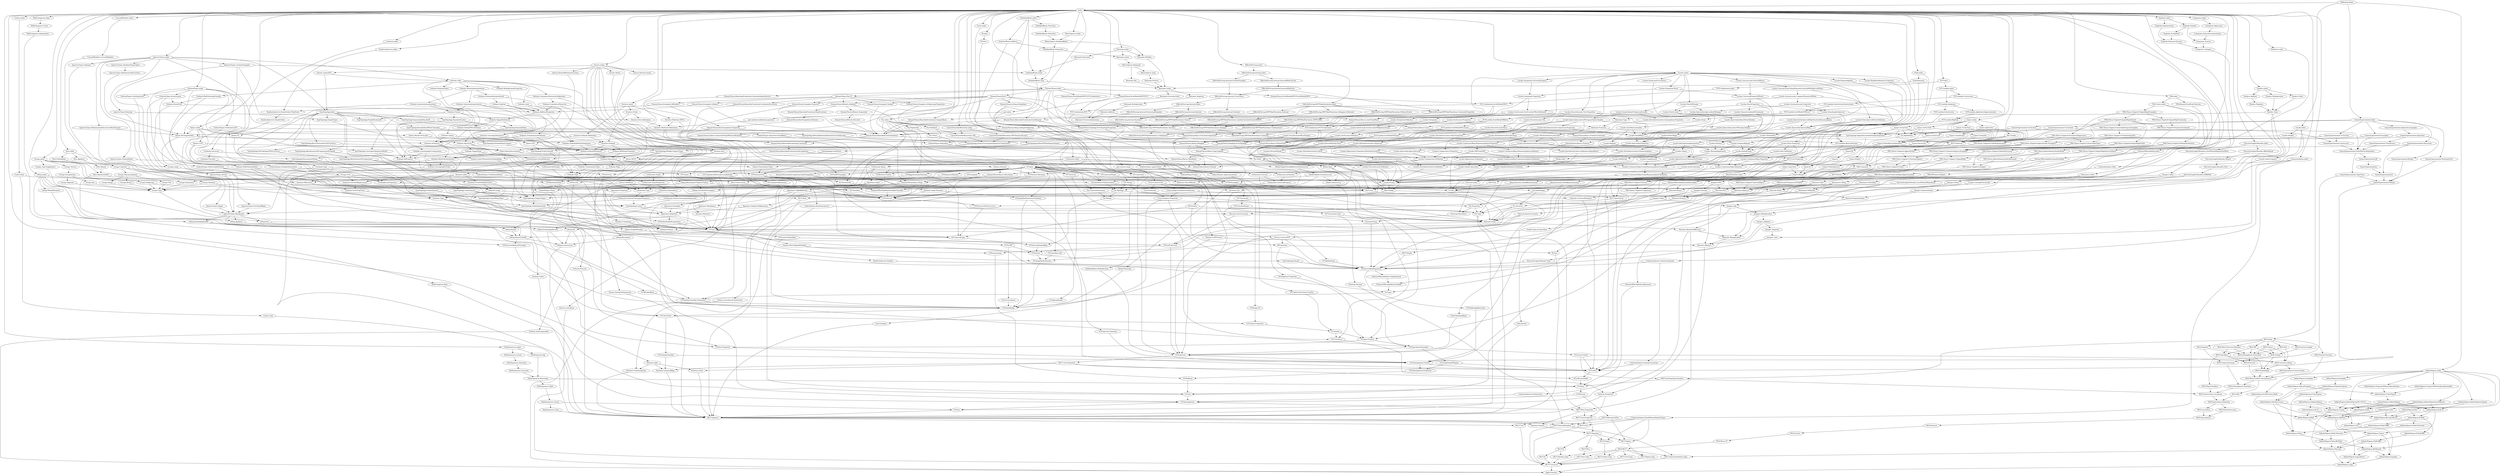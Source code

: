 digraph dependencies {
   m0[label="NotionsOfDecidability.Digression"];
   m1[label="W.Type"];
   m2[label="UF.ClassicalLogic"];
   m3[label="Ordinals.Type"];
   m4[label="Rationals.Fractions"];
   m5[label="GamesExperimental.NonEmptyList"];
   m6[label="DomainTheory.ScottModelOfPCF.ScottModelOfPCF"];
   m7[label="Iterative.Sets"];
   m8[label="Slice.Family"];
   m9[label="Locales.ContinuousMap.Homeomorphism-Properties"];
   m10[label="Locales.Adjunctions.Properties-DistributiveLattice"];
   m11[label="Categories.index"];
   m12[label="Rationals.Limits"];
   m13[label="Fin.Bishop"];
   m14[label="Taboos.index"];
   m15[label="Slice.Construction"];
   m16[label="MGS.Univalence"];
   m17[label="AllModulesIndex"];
   m18[label="Locales.Point.Properties"];
   m19[label="Duploids.Depolarization"];
   m20[label="DomainTheory.Part-I"];
   m21[label="DiscreteGraphicMonoids.ListsWithoutRepetitionsMore"];
   m22[label="EffectfulForcing.MFPSAndVariations.Continuity"];
   m23[label="InfinitePigeon.J-AC-N"];
   m24[label="GamesExperimental.Monad"];
   m25[label="Locales.ThesisIndex"];
   m26[label="InfinitePigeon.Examples"];
   m27[label="Various.CantorTheoremForEmbeddings"];
   m28[label="Rationals.Negation"];
   m29[label="TWA.Thesis.Chapter5.IntervalObjectApproximation"];
   m30[label="Locales.Adjunctions.Properties"];
   m31[label="Locales.Complements"];
   m32[label="Slice.Monad"];
   m33[label="Unsafe.Type-in-Type-False"];
   m34[label="InfinitePigeon.K-AC-N"];
   m35[label="TypeTopology.PropTychonoff"];
   m36[label="DomainTheory.Basics.Exponential"];
   m37[label="Iterative.Ordinals"];
   m38[label="UF.Size"];
   m39[label="Relations.ChurchRosser"];
   m40[label="UF.FunExt-from-Naive-FunExt"];
   m41[label="Fin.UniverseInvariance"];
   m42[label="UF.Classifiers-Old"];
   m43[label="TypeTopology.SquashedSum"];
   m44[label="UF.SubtypeClassifier-Properties"];
   m45[label="MGS.Subsingleton-Theorems"];
   m46[label="Dyadics.Type"];
   m47[label="Ordinals.WellOrderingPrinciple"];
   m48[label="Apartness.Examples"];
   m49[label="MGS.Basic-UF"];
   m50[label="MLTT.Pi"];
   m51[label="InfinitePigeon.J-PigeonProgram"];
   m52[label="DedekindReals.Type"];
   m53[label="UF.Lower-FunExt"];
   m54[label="Locales.ContinuousMap.Properties"];
   m55[label="DomainTheory.Taboos.ClassicalLiftingOfNaturalNumbers"];
   m56[label="UF.HiddenSwap"];
   m57[label="UF.PreUnivalence"];
   m58[label="TWA.Thesis.Chapter5.IntervalObject"];
   m59[label="Rationals.FractionsOrder"];
   m60[label="UF.Hedberg"];
   m61[label="DomainTheory.BasesAndContinuity.ScottDomain"];
   m62[label="Various.Dedekind"];
   m63[label="Locales.index"];
   m64[label="Ordinals.Arithmetic"];
   m65[label="GamesExperimental.index"];
   m66[label="GamesExperimental.JK"];
   m67[label="MLTT.Empty"];
   m68[label="Locales.UniversalPropertyOfPatch"];
   m69[label="OrderedTypes.JoinSemiLattices"];
   m70[label="Games.TicTacToe1"];
   m71[label="Locales.Point.Definition"];
   m72[label="UF.Subsingletons"];
   m73[label="InfinitePigeon.JK-Monads"];
   m74[label="NotionsOfDecidability.Complemented"];
   m75[label="TypeTopology.ExtendedSumCompact"];
   m76[label="Locales.LawsonLocale.SharpElementsCoincideWithSpectralPoints"];
   m77[label="DomainTheory.Examples.Ordinals"];
   m78[label="InjectiveTypes.Sigma"];
   m79[label="Locales.Spectrality.SpectralMap"];
   m80[label="EffectfulForcing.MFPSAndVariations.index"];
   m81[label="Locales.ContinuousMap.FrameHomomorphism-Definition"];
   m82[label="Ordinals.Limit"];
   m83[label="Dyadics.index"];
   m84[label="Locales.ContinuousMap.FrameIsomorphism-Definition"];
   m85[label="UF.IdentitySystems"];
   m86[label="Locales.WayBelowRelation.Properties"];
   m87[label="PCF.Combinatory.PCF"];
   m88[label="Slice.Algebras"];
   m89[label="Factorial.Law"];
   m90[label="Dyadics.Addition"];
   m91[label="InjectiveTypes.OverSmallMaps"];
   m92[label="Ordinals.NotationInterpretation2"];
   m93[label="InjectiveTypes.Blackboard"];
   m94[label="Fin.index"];
   m95[label="TWA.Thesis.Chapter3.ClosenessSpaces-Examples"];
   m96[label="TypeTopology.ConvergentSequenceHasInf"];
   m97[label="UF.HiggsInvolutionTheorem"];
   m98[label="ContinuityAxiom.FalseWithoutIdentityTypes"];
   m99[label="Notation.UnderlyingType"];
   m100[label="TWA.Thesis.AndrewSneap.DyadicRationals"];
   m101[label="TypeTopology.index"];
   m102[label="Quotient.index"];
   m103[label="Field.index"];
   m104[label="PCF.Lambda.AbstractSyntax"];
   m105[label="OrderedTypes.index"];
   m106[label="TypeTopology.WeaklyCompactTypes"];
   m107[label="Dominance.Lifting"];
   m108[label="Locales.Sierpinski.Patch"];
   m109[label="EffectfulForcing.Internal.Internal"];
   m110[label="Games.Reader"];
   m111[label="Notation.CanonicalMap"];
   m112[label="Locales.TerminalLocale.Properties"];
   m113[label="Rationals.Addition"];
   m114[label="Locales.Clopen"];
   m115[label="Naturals.ExitTruncation"];
   m116[label="MGS.Subsingleton-Truncation"];
   m117[label="GamesExperimental.TicTacToe2"];
   m118[label="gist.multiset-addendum-question"];
   m119[label="Ordinals.BuraliForti"];
   m120[label="Taboos.Decomposability"];
   m121[label="Games.TicTacToe0"];
   m122[label="UF.ImageAndSurjection"];
   m123[label="Lifting.Construction"];
   m124[label="PCF.Lambda.Substitution"];
   m125[label="DiscreteGraphicMonoids.Monad"];
   m126[label="DomainTheory.IdealCompletion.Properties"];
   m127[label="TWA.Thesis.Chapter5.BoehmVerification"];
   m128[label="TWA.Thesis.Chapter4.GlobalOptimisation"];
   m129[label="Locales.AdjointFunctorTheoremForFrames"];
   m130[label="Apartness.Properties"];
   m131[label="Games.TicTacToe2"];
   m132[label="Ordinals.OrdinalOfOrdinals"];
   m133[label="EffectfulForcing.Internal.SystemT"];
   m134[label="TypeTopology.FailureOfTotalSeparatedness"];
   m135[label="Integers.Negation"];
   m136[label="Locales.Spectrality.SpectralityOfOmega"];
   m137[label="Slice.index"];
   m138[label="EffectfulForcing.Internal.index"];
   m139[label="InjectiveTypes.PointedDcpos"];
   m140[label="UF.Choice"];
   m141[label="Fin.Type"];
   m142[label="Ordinals.ToppedArithmetic"];
   m143[label="MGS.Equivalence-Induction"];
   m144[label="UF.FunExt-Properties"];
   m145[label="OrderedTypes.Frame"];
   m146[label="Groups.Cokernel"];
   m147[label="DomainTheory.Basics.Products"];
   m148[label="Locales.PatchLocale"];
   m149[label="TWA.Thesis.Chapter5.Integers"];
   m150[label="UF.Equiv"];
   m151[label="GamesExperimental.TypeTrees"];
   m152[label="PCF.Lambda.ScottModelOfContexts"];
   m153[label="Ordinals.NotationInterpretation0"];
   m154[label="MLTT.Two"];
   m155[label="UF.PropIndexedPiSigma"];
   m156[label="Locales.DiscreteLocale.Two"];
   m157[label="UF.ExitPropTrunc"];
   m158[label="UF.KrausLemma"];
   m159[label="Ordinals.Taboos"];
   m160[label="DedekindReals.Properties"];
   m161[label="NotionsOfDecidability.DecidableClassifier"];
   m162[label="OrderedTypes.sigma-sup-lattice"];
   m163[label="Groups.Torsors"];
   m164[label="PathSequences.Inversion"];
   m165[label="Unsafe.index"];
   m166[label="InfinitePigeon.Finite-JK-Shifts"];
   m167[label="GamesExperimental.Reader"];
   m168[label="PCF.Lambda.index"];
   m169[label="OrderedTypes.FreeJoinSemiLattice"];
   m170[label="DomainTheory.Topology.ScottTopology"];
   m171[label="Notation.Decimal"];
   m172[label="Lifting.IdentityViaSIP"];
   m173[label="EffectfulForcing.Internal.Correctness"];
   m174[label="Integers.Type"];
   m175[label="Locales.HeytingImplication"];
   m176[label="PathSequences.index"];
   m177[label="MGS.FunExt-from-Univalence"];
   m178[label="Rationals.Multiplication"];
   m179[label="Locales.Spectrality.LatticeOfCompactOpens-Duality"];
   m180[label="Duploids.index"];
   m181[label="DomainTheory.Bilimits.Directed"];
   m182[label="NotionsOfDecidability.Decidable"];
   m183[label="Lifting.MonadVariation"];
   m184[label="UF.Univalence"];
   m185[label="gist.index"];
   m186[label="CantorSchroederBernstein.CSB-TheoryLabLunch"];
   m187[label="UF.PreSIP"];
   m188[label="TypeTopology.Density"];
   m189[label="NotionsOfDecidability.QuasiDecidable"];
   m190[label="UF.SmallnessProperties"];
   m191[label="PCF.Lambda.Correctness"];
   m192[label="InfinitePigeon.ProgramsWithoutSpecificationBis"];
   m193[label="TWA.Thesis.Chapter2.Vectors"];
   m194[label="Various.Pataraia-Taylor"];
   m195[label="NotionsOfDecidability.SemiDecidable"];
   m196[label="DomainTheory.Basics.Miscelanea"];
   m197[label="MGS.Unique-Existence"];
   m198[label="UF.SIP"];
   m199[label="Locales.ContinuousMap.FrameHomomorphism-Properties"];
   m200[label="DomainTheory.Bilimits.Dinfinity"];
   m201[label="DomainTheory.Basics.Curry"];
   m202[label="DomainTheory.Topology.ScottTopologyProperties"];
   m203[label="TWA.Thesis.Chapter5.SignedDigitIntervalObject"];
   m204[label="TWA.Thesis.Chapter2.Finite"];
   m205[label="Quotient.GivesPropTrunc"];
   m206[label="Cardinals.Successor"];
   m207[label="CoNaturals.Type"];
   m208[label="Various.DummettDisjunction"];
   m209[label="Factorial.PlusOneLC"];
   m210[label="Taboos.MarkovsPrinciple"];
   m211[label="MLTT.Plus-Properties"];
   m212[label="Lifting.EmbeddingDirectly"];
   m213[label="Naturals.Multiplication"];
   m214[label="OrderedTypes.DeltaCompletePoset"];
   m215[label="TWA.Thesis.Chapter6.SignedDigitSearch"];
   m216[label="Taboos.P2"];
   m217[label="EffectfulForcing.MFPSAndVariations.Church"];
   m218[label="ContinuityAxiom.ExitingTruncations"];
   m219[label="CoNaturals.Exercise"];
   m220[label="MLTT.Vector"];
   m221[label="Games.Transformer"];
   m222[label="UF.Subsingletons-Properties"];
   m223[label="Locales.Spectrality.Properties"];
   m224[label="Locales.ClassificationOfScottOpens"];
   m225[label="GamesExperimental.alpha-beta"];
   m226[label="TWA.Thesis.Chapter3.SearchableTypes-Examples"];
   m227[label="Circle.Construction"];
   m228[label="DiscreteGraphicMonoids.ListsWithoutRepetitions"];
   m229[label="UF.Powerset-Resizing"];
   m230[label="CoNaturals.Equivalence"];
   m231[label="Groups.Opposite"];
   m232[label="OrderedTypes.Poset"];
   m233[label="DomainTheory.IdealCompletion.IdealCompletion"];
   m234[label="Locales.DistributiveLattice.Spectrum"];
   m235[label="DomainTheory.BasesAndContinuity.Bases"];
   m236[label="MGS.More-Exercise-Solutions"];
   m237[label="GamesExperimental.Transformer"];
   m238[label="InfinitePigeon.PigeonProgram"];
   m239[label="TypeTopology.CantorSearch"];
   m240[label="Locales.CompactRegular"];
   m241[label="TypeTopology.SigmaDiscreteAndTotallySeparated"];
   m242[label="TWA.Thesis.Chapter4.ApproxOrder"];
   m243[label="Field.Rationals"];
   m244[label="UF.Subsingletons-FunExt"];
   m245[label="TWA.Thesis.Chapter5.BoehmStructure"];
   m246[label="UF.SIP-Examples"];
   m247[label="MGS.More-FunExt-Consequences"];
   m248[label="CoNaturals.Arithmetic"];
   m249[label="Groups.Homomorphisms"];
   m250[label="Locales.SIP.DistributiveLatticeSIP"];
   m251[label="InfinitePigeon.DataStructures"];
   m252[label="TWA.Thesis.Chapter5.SignedDigit"];
   m253[label="PCF.index"];
   m254[label="MGS.Embeddings"];
   m255[label="Duploids.Duploid"];
   m256[label="InfinitePigeon.Equality"];
   m257[label="MLTT.Id"];
   m258[label="Locales.ContinuousMap.Definition"];
   m259[label="Locales.ZeroDimensionality"];
   m260[label="Naturals.Properties"];
   m261[label="EffectfulForcing.Internal.FurtherThoughts"];
   m262[label="UF.TruncatedTypes"];
   m263[label="InjectiveTypes.Article"];
   m264[label="Naturals.Parity"];
   m265[label="MGS.Solved-Exercises"];
   m266[label="MLTT.Fin"];
   m267[label="Dominance.Definition"];
   m268[label="PCF.Lambda.ScottModelOfTypes"];
   m269[label="Quotient.FromSetReplacement"];
   m270[label="Unsafe.Haskell"];
   m271[label="PathSequences.Ap"];
   m272[label="Iterative.index"];
   m273[label="WildCategories.Idempotents"];
   m274[label="InfinitePigeon.InfinitePigeonLessEfficient"];
   m275[label="MGS.Classifiers"];
   m276[label="MGS.TypeTopology-Interface"];
   m277[label="Quotient.Large"];
   m278[label="gist.remove-swap"];
   m279[label="DiscreteGraphicMonoids.LWRDGM"];
   m280[label="MGS.Map-Classifiers"];
   m281[label="Ordinals.NotationInterpretation1"];
   m282[label="UF.PropTrunc-Variation"];
   m283[label="OrderedTypes.SupLattice-SmallBasis"];
   m284[label="W.Numbers"];
   m285[label="InfinitePigeon.K-Shift-BBC"];
   m286[label="Locales.DirectedFamily"];
   m287[label="MLTT.index"];
   m288[label="Locales.Regular"];
   m289[label="Fin.ArithmeticViaEquivalence"];
   m290[label="DyadicsInductive.DyadicOrder"];
   m291[label="Taboos.WLPO"];
   m292[label="InfinitePigeon.Addition"];
   m293[label="TypeTopology.CompactTypes"];
   m294[label="Ordinals.WellOrderArithmetic"];
   m295[label="PathSequences.Reasoning"];
   m296[label="Field.Axioms"];
   m297[label="TWA.Closeness"];
   m298[label="GamesExperimental.TicTacToe1"];
   m299[label="Relations.index"];
   m300[label="Slice.Embedding"];
   m301[label="InjectiveTypes.index"];
   m302[label="Ordinals.SupSum"];
   m303[label="Naturals.UniversalProperty"];
   m304[label="Integers.Order"];
   m305[label="UF.Logic"];
   m306[label="MGS.Partial-Functions"];
   m307[label="TypeTopology.GenericConvergentSequenceCompactness"];
   m308[label="Locales.LawsonLocale.PointsOfPatch"];
   m309[label="Circle.Integers-Properties"];
   m310[label="Locales.ScottLocale.ScottLocalesOfAlgebraicDcpos"];
   m311[label="Locales.Sierpinski.Definition"];
   m312[label="Naturals.Addition"];
   m313[label="Lifting.Monad"];
   m314[label="Fin.Order"];
   m315[label="Groups.Symmetric"];
   m316[label="Rationals.Order"];
   m317[label="TWA.index"];
   m318[label="Circle.Induction"];
   m319[label="InjectiveTypes.Subtypes"];
   m320[label="TypeTopology.Cantor"];
   m321[label="Locales.GaloisConnection"];
   m322[label="Ordinals.WellOrderTransport"];
   m323[label="Locales.ScottLocale.ScottLocalesOfScottDomains"];
   m324[label="InfinitePigeon.FinitePigeon"];
   m325[label="Locales.ScottLocale.Definition"];
   m326[label="WildCategories.Base"];
   m327[label="UF.Powerset-Fin"];
   m328[label="Groups.Large"];
   m329[label="Ordinals.index"];
   m330[label="BinarySystems.InitialBinarySystem"];
   m331[label="DomainTheory.Examples.Omega"];
   m332[label="Lifting.UnivalentPrecategory"];
   m333[label="InfinitePigeon.Two"];
   m334[label="Games.index"];
   m335[label="WildCategories.Cones"];
   m336[label="TypeTopology.AbsolutenessOfCompactnessExample"];
   m337[label="Naturals.Order"];
   m338[label="Locales.DistributiveLattice.Definition-SigmaBased"];
   m339[label="EffectfulForcing.Internal.External"];
   m340[label="Ordinals.Brouwer"];
   m341[label="UF.PreSIP-Examples"];
   m342[label="InfinitePigeon.J-InfinitePigeon"];
   m343[label="PCF.Combinatory.ScottModelOfPCF"];
   m344[label="Ordinals.CumulativeHierarchy-Addendum"];
   m345[label="Various.NonCollapsibleFamily"];
   m346[label="Fin.Kuratowski"];
   m347[label="DedekindReals.Addition"];
   m348[label="WildCategories.index"];
   m349[label="Lifting.index"];
   m350[label="index"];
   m351[label="MLTT.Plus-Type"];
   m352[label="Lifting.Miscelanea-PropExt-FunExt"];
   m353[label="Categories.NaturalTransformation"];
   m354[label="InfinitePigeon.Naturals"];
   m355[label="Cardinals.Preorder"];
   m356[label="Modal.Open"];
   m357[label="Locales.CharacterisationOfContinuity"];
   m358[label="Iterative.Multisets-Addendum"];
   m359[label="Locales.DistributiveLattice.Definition"];
   m360[label="PCF.Lambda.SubstitutionDenotational"];
   m361[label="Coslice.index"];
   m362[label="Integers.HCF"];
   m363[label="Games.Constructor"];
   m364[label="Groups.Quotient"];
   m365[label="ContinuityAxiom.index"];
   m366[label="Quotient.GivesSetReplacement"];
   m367[label="DiscreteGraphicMonoids.index"];
   m368[label="Fin.Pigeonhole"];
   m369[label="CoNaturals.GenericConvergentSequence2"];
   m370[label="InfinitePigeon.InfinitePigeonOriginal"];
   m371[label="PathSequences.Type"];
   m372[label="MGS.MLTT"];
   m373[label="ContinuityAxiom.UniformContinuity"];
   m374[label="DomainTheory.BasesAndContinuity.IndCompletion"];
   m375[label="Naturals.Binary"];
   m376[label="InfinitePigeon.Cantor"];
   m377[label="Locales.DistributiveLattice.Ideal"];
   m378[label="Ordinals.TrichotomousArithmetic"];
   m379[label="Apartness.index"];
   m380[label="TWA.Thesis.Chapter3.ClosenessSpaces"];
   m381[label="MGS.Equivalences"];
   m382[label="Naturals.index"];
   m383[label="Ordinals.LexicographicCompactness"];
   m384[label="Ordinals.Codes"];
   m385[label="UF.Classifiers"];
   m386[label="Iterative.Sets-Addendum"];
   m387[label="Groups.GroupActions"];
   m388[label="CantorSchroederBernstein.CSB"];
   m389[label="Locales.WellInside"];
   m390[label="InfinitePigeon.J-Shift-BBC"];
   m391[label="EffectfulForcing.index"];
   m392[label="MLTT.Spartan"];
   m393[label="Apartness.TightReflection"];
   m394[label="W.index"];
   m395[label="Locales.DistributiveLattice.Isomorphism"];
   m396[label="InfinitePigeon.K-Shift-from-J-Shift"];
   m397[label="Locales.StoneImpliesSpectral"];
   m398[label="InfinitePigeon.JK-LogicalFacts"];
   m399[label="UF.Truncations"];
   m400[label="TWA.Thesis.Chapter6.SignedDigitContinuity"];
   m401[label="TWA.BanachFixedPointTheorem"];
   m402[label="Rationals.index"];
   m403[label="DedekindReals.Extension"];
   m404[label="DomainTheory.Basics.SupComplete"];
   m405[label="Rationals.Abs"];
   m406[label="Locales.DistributiveLattice.Resizing"];
   m407[label="Rationals.Extension"];
   m408[label="Quotient.Type"];
   m409[label="UF.Universes"];
   m410[label="Factorial.index"];
   m411[label="InfinitePigeon.Logic"];
   m412[label="UF.ConnectedTypes"];
   m413[label="PCF.Lambda.ScottModelOfIfZero"];
   m414[label="Groups.Kernel"];
   m415[label="InfinitePigeon.J-Examples"];
   m416[label="PathSequences.Cancel"];
   m417[label="Ordinals.ShulmanTaboo"];
   m418[label="DomainTheory.Lifting.LiftingSetAlgebraic"];
   m419[label="Ordinals.ConvergentSequence"];
   m420[label="Various.RootsOfBooleanFunctions"];
   m421[label="Locales.Spectrality.LatticeOfCompactOpens"];
   m422[label="InfinitePigeon.InfinitePigeon2011-05-12"];
   m423[label="UF.IdEmbedding"];
   m424[label="Unsafe.CountableTychonoff"];
   m425[label="CrossedModules.CrossedModules"];
   m426[label="Ordinals.OrdinalOfOrdinalsSuprema"];
   m427[label="Integers.Exponentiation"];
   m428[label="Various.Types2019"];
   m429[label="Ordinals.AdditionProperties"];
   m430[label="Various.LawvereFPT"];
   m431[label="TWA.Thesis.Chapter6.SequenceContinuity"];
   m432[label="Modal.Homotopy"];
   m433[label="InfinitePigeon.J-Shift-Selection"];
   m434[label="UF.PairFun"];
   m435[label="Various.UnivalenceFromScratch"];
   m436[label="DedekindReals.Functions"];
   m437[label="Locales.ContinuousMap.Homeomorphism-Definition"];
   m438[label="UF.Base"];
   m439[label="GamesExperimental.Examples"];
   m440[label="Rationals.Type"];
   m441[label="Dyadics.Multiplication"];
   m442[label="DomainTheory.Basics.ProductsContinuity"];
   m443[label="TypeTopology.RicesTheoremForTheUniverse"];
   m444[label="DomainTheory.Examples.LiftingLargeProposition"];
   m445[label="Taboos.LLPO"];
   m446[label="DomainTheory.Basics.WayBelow"];
   m447[label="Quotient.Large-Variation"];
   m448[label="TypeTopology.UniformSearch"];
   m449[label="Modal.ReflectiveSubuniverse"];
   m450[label="InfinitePigeon.J-Shift"];
   m451[label="Modal.SigmaClosedReflectiveSubuniverse"];
   m452[label="TWA.Thesis.Chapter4.ParametricRegression"];
   m453[label="GamesExperimental.Discussion"];
   m454[label="Fin.ArgMinMax"];
   m455[label="Modal.Subuniverse"];
   m456[label="Relations.SRTclosure"];
   m457[label="Ordinals.LexicographicOrder"];
   m458[label="MetricSpaces.Type"];
   m459[label="MGS.Powerset"];
   m460[label="Dominance.Decidable"];
   m461[label="Locales.DiscreteLocale.Basis"];
   m462[label="MLTT.NaturalNumbers"];
   m463[label="MLTT.Identity-Type"];
   m464[label="DedekindReals.Order"];
   m465[label="DomainTheory.ScottModelOfPCF.PCFCombinators"];
   m466[label="Agda.Primitive"];
   m467[label="InfinitePigeon.K-Shift"];
   m468[label="Groups.Free"];
   m469[label="MLTT.Unit-Type"];
   m470[label="W.Properties"];
   m471[label="DiscreteGraphicMonoids.Type"];
   m472[label="DiscreteGraphicMonoids.AffineMonad"];
   m473[label="PCF.Combinatory.index"];
   m474[label="Lifting.Set"];
   m475[label="InfinitePigeon.J-DC"];
   m476[label="MGS.index"];
   m477[label="EffectfulForcing.MFPSAndVariations.Combinators"];
   m478[label="Integers.Multiplication"];
   m479[label="PathSequences.Concat"];
   m480[label="Naturals.Division"];
   m481[label="OrderedTypes.sigma-frame"];
   m482[label="Ordinals.Maps"];
   m483[label="TWA.Thesis.Chapter6.SignedDigitExamples"];
   m484[label="MGS.Universe-Lifting"];
   m485[label="Apartness.Definition"];
   m486[label="UF.SigmaIdentity"];
   m487[label="MLTT.Sigma"];
   m488[label="MGS.Yoneda"];
   m489[label="CoNaturals.GenericConvergentSequence"];
   m490[label="Iterative.Finite"];
   m491[label="CoNaturals.Type2Properties"];
   m492[label="UF.UniverseEmbedding"];
   m493[label="Circle.index"];
   m494[label="OrderedTypes.FreeSupLattice"];
   m495[label="InjectiveTypes.MathematicalStructuresMoreGeneral"];
   m496[label="InfinitePigeon.ProgramsWithoutSpecification"];
   m497[label="EffectfulForcing.MFPSAndVariations.Internal"];
   m498[label="Locales.DiscreteLocale.Two-Properties"];
   m499[label="Taboos.LPO"];
   m500[label="GamesExperimental.Constructor"];
   m501[label="Various.Pataraia"];
   m502[label="UF.Connected"];
   m503[label="Fin.Topology"];
   m504[label="InjectiveTypes.MathematicalStructures"];
   m505[label="InfinitePigeon.index"];
   m506[label="Naturals.AbsoluteDifference"];
   m507[label="GamesExperimental.J"];
   m508[label="DomainTheory.Basics.Dcpo"];
   m509[label="Integers.Division"];
   m510[label="Locales.DistributiveLattice.Spectrum-Properties"];
   m511[label="PCF.Lambda.ScottModelOfTerms"];
   m512[label="Rationals.FractionsOperations"];
   m513[label="CoNaturals.UniversalProperty"];
   m514[label="DomainTheory.Part-II"];
   m515[label="DomainTheory.Examples.IdlDyadics"];
   m516[label="DedekindReals.index"];
   m517[label="OrderedTypes.PredicativeLFP"];
   m518[label="EffectfulForcing.MFPSAndVariations.CombinatoryT"];
   m519[label="ContinuityAxiom.False"];
   m520[label="InfinitePigeon.InfinitePigeon"];
   m521[label="Notation.index"];
   m522[label="Games.J"];
   m523[label="MLTT.Unit-Properties"];
   m524[label="Coslice.Type"];
   m525[label="Duploids.DeductiveSystem"];
   m526[label="Locales.Stone"];
   m527[label="PathSequences.Rotations"];
   m528[label="MLTT.Natural-Numbers-Type"];
   m529[label="Groups.index"];
   m530[label="Locales.DistributiveLattice.Ideal-Properties"];
   m531[label="UF.Equiv-FunExt"];
   m532[label="Integers.Parity"];
   m533[label="Groups.Type-Supplement"];
   m534[label="Ordinals.ToppedType"];
   m535[label="MGS.HAE"];
   m536[label="MLTT.AlternativePlus"];
   m537[label="Lifting.Miscelanea"];
   m538[label="GamesExperimental.K"];
   m539[label="Groups.Type"];
   m540[label="UF.Section-Embedding"];
   m541[label="MetricSpaces.index"];
   m542[label="MLTT.List-Properties"];
   m543[label="Locales.LawsonLocale.CompactElementsOfPoint"];
   m544[label="Apartness.Morphisms"];
   m545[label="BinarySystems.index"];
   m546[label="Iterative.Ordinals-Addendum"];
   m547[label="Categories.Adjunction"];
   m548[label="EffectfulForcing.MFPSAndVariations.SystemT"];
   m549[label="InjectiveTypes.InhabitedTypesTaboo"];
   m550[label="TypeTopology.AbsolutenessOfCompactness"];
   m551[label="TWA.Escardo-Simpson-LICS2001"];
   m552[label="EffectfulForcing.Internal.ExtensionalEquality"];
   m553[label="TWA.Thesis.Chapter6.SignedDigitOrder"];
   m554[label="Locales.Sierpinski.Properties"];
   m555[label="Naturals.Sequence"];
   m556[label="Iterative.Multisets-HFLO"];
   m557[label="Fin.Properties"];
   m558[label="EffectfulForcing.MFPSAndVariations.MFPS-XXIX"];
   m559[label="Games.JK"];
   m560[label="TypeTopology.TotallySeparated"];
   m561[label="TypeTopology.ADecidableQuantificationOverTheNaturals"];
   m562[label="Integers.Addition"];
   m563[label="Naturals.HCF"];
   m564[label="Locales.PerfectMaps"];
   m565[label="TypeTopology.DecidabilityOfNonContinuity"];
   m566[label="PCF.Combinatory.PCFCombinators"];
   m567[label="Groups.Triv"];
   m568[label="Modal.index"];
   m569[label="Games.FiniteHistoryDependent"];
   m570[label="Locales.DiscreteLocale.Definition"];
   m571[label="DyadicsInductive.Dyadics"];
   m572[label="UF.HLevels"];
   m573[label="Ordinals.Underlying"];
   m574[label="MLTT.Two-Properties"];
   m575[label="Locales.HeytingComplementation"];
   m576[label="Groups.Image"];
   m577[label="Ordinals.WellOrderingTaboo"];
   m578[label="TypeTopology.TheTopologyOfTheUniverse"];
   m579[label="UF.Powerset"];
   m580[label="UF.ImageAndSurjection-Variation"];
   m581[label="EffectfulForcing.Internal.InternalModUniCont"];
   m582[label="DomainTheory.IdealCompletion.Retracts"];
   m583[label="DomainTheory.Bilimits.Sequential"];
   m584[label="Various.Hydra"];
   m585[label="MLTT.Sigma-Type"];
   m586[label="PathSequences.Split"];
   m587[label="Integers.Abs"];
   m588[label="Field.DedekindReals"];
   m589[label="Locales.Spectrality.SpectralMapToLatticeHomomorphism"];
   m590[label="InfinitePigeon.Choice"];
   m591[label="Ordinals.MultiplicationProperties"];
   m592[label="MLTT.SpartanList"];
   m593[label="GamesExperimental.FiniteHistoryDependent"];
   m594[label="MLTT.Negation"];
   m595[label="UF.Sets-Properties"];
   m596[label="InfinitePigeon.K-DC"];
   m597[label="Dominance.index"];
   m598[label="UF.Groupoids"];
   m599[label="Lifting.Algebras"];
   m600[label="Locales.Compactness.Properties"];
   m601[label="MGS.hlevels"];
   m602[label="Rationals.MinMax"];
   m603[label="TypeTopology.PropInfTychonoff"];
   m604[label="MLTT.Plus"];
   m605[label="Coslice.Hom"];
   m606[label="Taboos.FiniteSubsetTaboo"];
   m607[label="InfinitePigeon.Order"];
   m608[label="Naturals.RootsTruncation"];
   m609[label="DomainTheory.Basics.LeastFixedPoint"];
   m610[label="Locales.WayBelowRelation.Definition"];
   m611[label="TWA.Thesis.AndrewSneap.DyadicReals"];
   m612[label="UF.SubtypeClassifier"];
   m613[label="TypeTopology.DisconnectedTypes"];
   m614[label="TypeTopology.SimpleTypes"];
   m615[label="TypeTopology.CantorMinusPoint"];
   m616[label="UF.Sets"];
   m617[label="MetricSpaces.DedekindReals"];
   m618[label="Groups.Aut"];
   m619[label="Ordinals.NotationInterpretation"];
   m620[label="Ordinals.Equivalence"];
   m621[label="OrderedTypes.SupLattice"];
   m622[label="Locales.DistributiveLattice.Properties"];
   m623[label="Games.Monad"];
   m624[label="Fin.Choice"];
   m625[label="Integers.index"];
   m626[label="Quotient.Effectivity"];
   m627[label="DomainTheory.Examples.Powerset"];
   m628[label="UF.NotNotStablePropositions"];
   m629[label="CoNaturals.index"];
   m630[label="DomainTheory.Basics.Pointed"];
   m631[label="TWA.SIP-IntervalObject"];
   m632[label="DedekindReals.Multiplication"];
   m633[label="Locales.Sierpinski"];
   m634[label="EffectfulForcing.Internal.Subst"];
   m635[label="Locales.DistributiveLattice.Isomorphism-Properties"];
   m636[label="TWA.Thesis.Chapter3.PredicateEquality"];
   m637[label="UF.CumulativeHierarchy-LocallySmall"];
   m638[label="Games.alpha-beta"];
   m639[label="Locales.ScottContinuity"];
   m640[label="Locales.SIP.FrameSIP"];
   m641[label="UF.SemistrictIdentity"];
   m642[label="MetricSpaces.Rationals"];
   m643[label="Taboos.DrinkerParadox"];
   m644[label="PCF.Lambda.BigStep"];
   m645[label="EffectfulForcing.MFPSAndVariations.Dialogue"];
   m646[label="Games.TypeTrees"];
   m647[label="UF.TruncationLevels"];
   m648[label="Duploids.Preduploid"];
   m649[label="UF.Powerset-MultiUniverse"];
   m650[label="OrderedTypes.ZornsLemma"];
   m651[label="Categories.Category"];
   m652[label="UF.FunExt"];
   m653[label="Taboos.BasicDiscontinuity"];
   m654[label="InjectiveTypes.CounterExamples"];
   m655[label="UF.EquivalenceExamples"];
   m656[label="MGS.Size"];
   m657[label="Fin.Dedekind"];
   m658[label="DyadicsInductive.DyadicOrder-PropTrunc"];
   m659[label="DomainTheory.Basics.FunctionComposition"];
   m660[label="Locales.NotationalConventions"];
   m661[label="Groups.Subgroups"];
   m662[label="TWA.Thesis.Chapter2.Sequences"];
   m663[label="UF.Retracts-FunExt"];
   m664[label="Locales.BooleanAlgebra"];
   m665[label="MGS.Choice"];
   m666[label="Categories.Functor"];
   m667[label="Games.Discussion"];
   m668[label="MLTT.Maybe"];
   m669[label="UF.StructureIdentityPrinciple"];
   m670[label="Unsafe.CantorCompact"];
   m671[label="MLTT.Unit"];
   m672[label="Fin.Embeddings"];
   m673[label="Locales.Frame"];
   m674[label="EffectfulForcing.MFPSAndVariations.Dialogue-to-Brouwer"];
   m675[label="TypeTopology.SequentiallyHausdorff"];
   m676[label="Ordinals.InfProperty"];
   m677[label="Cardinals.Type"];
   m678[label="Ordinals.Indecomposable"];
   m679[label="PCF.Lambda.Adequacy"];
   m680[label="Games.NonEmptyList"];
   m681[label="MLTT.Bool"];
   m682[label="Circle.Integers-SymmetricInduction"];
   m683[label="DomainTheory.BasesAndContinuity.CompactBasis"];
   m684[label="Various.index"];
   m685[label="DomainTheory.BasesAndContinuity.StepFunctions"];
   m686[label="Ordinals.Closure"];
   m687[label="InfinitePigeon.K-Shift-Selection"];
   m688[label="Locales.PatchOfOmega"];
   m689[label="Various.Lumsdaine"];
   m690[label="MGS.Retracts"];
   m691[label="GamesExperimental.TicTacToe0"];
   m692[label="EffectfulForcing.Internal.InternalModCont"];
   m693[label="InfinitePigeon.J-FinitePigeon"];
   m694[label="EffectfulForcing.MFPSAndVariations.LambdaCalculusVersionOfMFPS"];
   m695[label="Circle.Integers"];
   m696[label="OrderedTypes.TwoElementPoset"];
   m697[label="DomainTheory.BasesAndContinuity.ContinuityImpredicative"];
   m698[label="Rationals.Positive"];
   m699[label="CantorSchroederBernstein.index"];
   m700[label="CoNaturals.Type2"];
   m701[label="InfinitePigeon.K-Shift-MBR"];
   m702[label="DomainTheory.BasesAndContinuity.ContinuityDiscussion"];
   m703[label="Locales.Sierpinski.UniversalProperty"];
   m704[label="MLTT.Universes"];
   m705[label="MLTT.Athenian"];
   m706[label="BinarySystems.InitialBinarySystem2"];
   m707[label="Apartness.NegationOfApartness"];
   m708[label="DomainTheory.index"];
   m709[label="Cardinals.index"];
   m710[label="Locales.Spectrality.SpectralLocale"];
   m711[label="Iterative.Multisets"];
   m712[label="Ordinals.Notions"];
   m713[label="Locales.DirectedFamily-Poset"];
   m714[label="UF.UA-FunExt"];
   m715[label="Dyadics.Order"];
   m716[label="Locales.PatchProperties"];
   m717[label="MGS.Function-Graphs"];
   m718[label="Locales.Spectrality.BasisDirectification"];
   m719[label="TWA.Thesis.Chapter3.SearchableTypes"];
   m720[label="UF.index"];
   m721[label="Dyadics.Negation"];
   m722[label="Fin.Omega"];
   m723[label="Locales.Compactness.Definition"];
   m724[label="TWA.Thesis.Chapter4.ApproxOrder-Examples"];
   m725[label="UF.PropTrunc"];
   m726[label="UF.CumulativeHierarchy"];
   m727[label="Naturals.Exponentiation"];
   m728[label="InjectiveTypes.Resizing"];
   m729[label="ContinuityAxiom.Preliminaries"];
   m730[label="Notation.General"];
   m731[label="Games.Examples"];
   m732[label="Locales.StoneDuality.ForSpectralLocales"];
   m733[label="MLTT.Empty-Type"];
   m734[label="InfinitePigeon.Finite"];
   m735[label="Locales.Nucleus"];
   m736[label="UF.SetTrunc"];
   m737[label="InfinitePigeon.LogicalFacts"];
   m738[label="MGS.Quotient"];
   m739[label="Locales.DistributiveLattice.Homomorphism"];
   m740[label="CoNaturals.BothTypes"];
   m741[label="Ordinals.Injectivity"];
   m742[label="CoNaturals.Sharp"];
   m743[label="Locales.SmallBasis"];
   m744[label="UF.Retracts"];
   m745[label="DyadicsInductive.index"];
   m746[label="Ordinals.TrichotomousType"];
   m747[label="Lifting.EmbeddingViaSIP"];
   m748[label="DomainTheory.Lifting.LiftingDcpo"];
   m749[label="PCF.Lambda.ApplicativeApproximation"];
   m750[label="MGS.Equivalence-Constructions"];
   m751[label="UF.HedbergApplications"];
   m752[label="Slice.IdentityViaSIP"];
   m753[label="Lifting.Size"];
   m754[label="TypeTopology.LimitPoints"];
   m755[label="DomainTheory.BasesAndContinuity.Continuity"];
   m756[label="UF.Singleton-Properties"];
   m757[label="MLTT.List"];
   m758[label="Locales.InitialFrame"];
   m759[label="Ordinals.OrdinalOfTruthValues"];
   m760[label="Locales.Point.SpectralPoint-Definition"];
   m761[label="NotionsOfDecidability.index"];
   m762[label="Notation.Order"];
   m763[label="TWA.Thesis.index"];
   m764[label="Factorial.Swap"];
   m765[label="TypeTopology.SquashedCantor"];
   m766[label="Fin.Variation"];
   m767[label="EffectfulForcing.MFPSAndVariations.ContinuityProperties"];
   m768[label="UF.Embeddings"];
   m769[label="OrderedTypes.PosetReflection"];
   m770[label="UF.LeftCancellable"];
   m771[label="DomainTheory.Lifting.LiftingSet"];
   m772[label="CrossedModules.index"];
   m773[label="Games.K"];
   m774[label="EffectfulForcing.MFPSAndVariations.WithoutOracle"];
   m775[label="UF.DiscreteAndSeparated"];
   m776[label="DiscreteGraphicMonoids.Free"];
   m777[label="DomainTheory.ScottModelOfPCF.PCF"];
   m778[label="UF.Yoneda"];
   m779[label="UF.Knapp-UA"];
   m780[label="Ordinals.CumulativeHierarchy"];
   m781[label="W.Paths"];
   m782[label="GamesExperimental.alpha-beta-examples"];
   m783[label="MGS.SIP"];
   m784[label="Locales.ScottLocale.Properties"];
   m0 -> m150;
   m1 -> m392;
   m2 -> m492;
   m3 -> m573;
   m4 -> m241;
   m4 -> m362;
   m5 -> m24;
   m6 -> m343;
   m7 -> m711;
   m7 -> m712;
   m8 -> m38;
   m8 -> m649;
   m9 -> m437;
   m9 -> m640;
   m10 -> m30;
   m10 -> m359;
   m11 -> m547;
   m12 -> m642;
   m13 -> m492;
   m13 -> m557;
   m14 -> m120;
   m14 -> m210;
   m14 -> m216;
   m14 -> m445;
   m14 -> m606;
   m14 -> m643;
   m15 -> m38;
   m15 -> m385;
   m16 -> m381;
   m17 -> m65;
   m17 -> m165;
   m17 -> m350;
   m17 -> m505;
   m18 -> m71;
   m18 -> m258;
   m18 -> m758;
   m19 -> m525;
   m20 -> m55;
   m20 -> m200;
   m20 -> m201;
   m20 -> m331;
   m20 -> m609;
   m20 -> m627;
   m20 -> m748;
   m21 -> m228;
   m22 -> m705;
   m23 -> m292;
   m23 -> m398;
   m23 -> m450;
   m24 -> m652;
   m25 -> m621;
   m25 -> m735;
   m25 -> m758;
   m26 -> m238;
   m27 -> m38;
   m28 -> m178;
   m29 -> m58;
   m29 -> m193;
   m30 -> m199;
   m30 -> m321;
   m31 -> m199;
   m32 -> m752;
   m33 -> m430;
   m34 -> m398;
   m34 -> m467;
   m34 -> m590;
   m35 -> m293;
   m36 -> m404;
   m37 -> m7;
   m37 -> m132;
   m37 -> m322;
   m38 -> m2;
   m38 -> m430;
   m38 -> m540;
   m39 -> m456;
   m40 -> m778;
   m41 -> m13;
   m42 -> m122;
   m43 -> m75;
   m43 -> m241;
   m44 -> m768;
   m45 -> m177;
   m46 -> m427;
   m46 -> m440;
   m46 -> m532;
   m47 -> m119;
   m47 -> m577;
   m48 -> m485;
   m49 -> m372;
   m50 -> m704;
   m51 -> m251;
   m51 -> m693;
   m52 -> m316;
   m52 -> m579;
   m53 -> m276;
   m53 -> m484;
   m53 -> m652;
   m54 -> m199;
   m54 -> m258;
   m55 -> m499;
   m55 -> m508;
   m56 -> m775;
   m57 -> m768;
   m58 -> m555;
   m59 -> m512;
   m60 -> m616;
   m61 -> m235;
   m61 -> m673;
   m62 -> m207;
   m62 -> m293;
   m62 -> m579;
   m63 -> m25;
   m63 -> m54;
   m63 -> m86;
   m63 -> m108;
   m63 -> m224;
   m63 -> m308;
   m63 -> m461;
   m63 -> m498;
   m63 -> m589;
   m63 -> m600;
   m63 -> m660;
   m63 -> m664;
   m63 -> m688;
   m63 -> m703;
   m63 -> m732;
   m64 -> m3;
   m64 -> m207;
   m64 -> m294;
   m65 -> m5;
   m65 -> m117;
   m65 -> m298;
   m65 -> m439;
   m65 -> m453;
   m65 -> m691;
   m65 -> m782;
   m66 -> m507;
   m67 -> m733;
   m68 -> m575;
   m68 -> m716;
   m69 -> m141;
   m69 -> m616;
   m70 -> m241;
   m70 -> m363;
   m70 -> m454;
   m70 -> m705;
   m71 -> m673;
   m72 -> m211;
   m72 -> m438;
   m73 -> m256;
   m73 -> m737;
   m74 -> m182;
   m75 -> m35;
   m76 -> m543;
   m76 -> m760;
   m77 -> m235;
   m77 -> m429;
   m78 -> m93;
   m79 -> m199;
   m79 -> m258;
   m79 -> m723;
   m80 -> m497;
   m80 -> m674;
   m80 -> m694;
   m80 -> m767;
   m80 -> m774;
   m81 -> m673;
   m82 -> m419;
   m82 -> m429;
   m83 -> m90;
   m83 -> m441;
   m83 -> m715;
   m84 -> m199;
   m85 -> m434;
   m86 -> m610;
   m87 -> m725;
   m88 -> m32;
   m89 -> m764;
   m90 -> m721;
   m91 -> m93;
   m92 -> m216;
   m92 -> m419;
   m92 -> m686;
   m93 -> m423;
   m93 -> m599;
   m93 -> m747;
   m93 -> m753;
   m94 -> m41;
   m94 -> m289;
   m94 -> m346;
   m94 -> m368;
   m94 -> m454;
   m94 -> m657;
   m94 -> m722;
   m95 -> m193;
   m95 -> m252;
   m95 -> m380;
   m96 -> m207;
   m96 -> m676;
   m97 -> m2;
   m97 -> m315;
   m98 -> m67;
   m98 -> m462;
   m98 -> m487;
   m98 -> m671;
   m99 -> m392;
   m100 -> m149;
   m101 -> m96;
   m101 -> m239;
   m101 -> m336;
   m101 -> m443;
   m101 -> m448;
   m101 -> m565;
   m101 -> m603;
   m101 -> m614;
   m101 -> m615;
   m101 -> m675;
   m101 -> m765;
   m102 -> m269;
   m102 -> m366;
   m102 -> m447;
   m102 -> m626;
   m103 -> m243;
   m103 -> m588;
   m104 -> m725;
   m105 -> m169;
   m105 -> m214;
   m105 -> m481;
   m105 -> m494;
   m105 -> m517;
   m105 -> m650;
   m105 -> m769;
   m106 -> m291;
   m106 -> m293;
   m106 -> m613;
   m106 -> m663;
   m107 -> m1;
   m107 -> m198;
   m107 -> m267;
   m107 -> m434;
   m108 -> m68;
   m108 -> m554;
   m109 -> m133;
   m109 -> m217;
   m110 -> m623;
   m111 -> m392;
   m112 -> m136;
   m112 -> m397;
   m113 -> m440;
   m113 -> m512;
   m114 -> m31;
   m114 -> m389;
   m114 -> m723;
   m115 -> m157;
   m115 -> m337;
   m116 -> m254;
   m116 -> m459;
   m117 -> m500;
   m117 -> m705;
   m118 -> m358;
   m119 -> m328;
   m119 -> m429;
   m120 -> m64;
   m120 -> m91;
   m120 -> m741;
   m121 -> m241;
   m121 -> m454;
   m121 -> m569;
   m121 -> m705;
   m122 -> m768;
   m123 -> m72;
   m124 -> m104;
   m125 -> m776;
   m126 -> m233;
   m126 -> m235;
   m127 -> m95;
   m127 -> m245;
   m127 -> m611;
   m128 -> m242;
   m129 -> m199;
   m129 -> m258;
   m129 -> m321;
   m130 -> m485;
   m131 -> m363;
   m131 -> m705;
   m132 -> m620;
   m133 -> m548;
   m134 -> m653;
   m134 -> m754;
   m135 -> m174;
   m136 -> m718;
   m137 -> m8;
   m137 -> m88;
   m137 -> m300;
   m138 -> m261;
   m138 -> m581;
   m139 -> m93;
   m139 -> m630;
   m140 -> m579;
   m141 -> m211;
   m141 -> m392;
   m142 -> m43;
   m142 -> m741;
   m142 -> m759;
   m143 -> m16;
   m143 -> m265;
   m144 -> m778;
   m145 -> m246;
   m146 -> m249;
   m146 -> m364;
   m146 -> m626;
   m147 -> m630;
   m148 -> m735;
   m148 -> m743;
   m149 -> m304;
   m150 -> m616;
   m150 -> m744;
   m151 -> m24;
   m151 -> m244;
   m152 -> m147;
   m152 -> m268;
   m152 -> m659;
   m153 -> m302;
   m153 -> m340;
   m154 -> m704;
   m155 -> m222;
   m155 -> m652;
   m156 -> m570;
   m157 -> m158;
   m157 -> m725;
   m158 -> m60;
   m159 -> m64;
   m159 -> m426;
   m160 -> m12;
   m160 -> m52;
   m161 -> m579;
   m162 -> m198;
   m163 -> m387;
   m164 -> m295;
   m165 -> m33;
   m165 -> m270;
   m165 -> m670;
   m166 -> m73;
   m166 -> m354;
   m167 -> m24;
   m168 -> m191;
   m168 -> m679;
   m169 -> m327;
   m169 -> m385;
   m170 -> m8;
   m170 -> m508;
   m171 -> m462;
   m172 -> m123;
   m172 -> m669;
   m173 -> m339;
   m173 -> m634;
   m174 -> m775;
   m175 -> m129;
   m176 -> m271;
   m176 -> m416;
   m177 -> m143;
   m178 -> m113;
   m179 -> m9;
   m179 -> m406;
   m179 -> m421;
   m179 -> m510;
   m179 -> m713;
   m180 -> m19;
   m180 -> m255;
   m181 -> m235;
   m182 -> m305;
   m183 -> m212;
   m184 -> m770;
   m185 -> m118;
   m185 -> m278;
   m186 -> m307;
   m187 -> m57;
   m187 -> m434;
   m188 -> m775;
   m189 -> m229;
   m189 -> m267;
   m189 -> m481;
   m190 -> m38;
   m190 -> m757;
   m191 -> m360;
   m191 -> m644;
   m192 -> m324;
   m193 -> m592;
   m193 -> m662;
   m193 -> m672;
   m194 -> m501;
   m195 -> m161;
   m195 -> m375;
   m195 -> m503;
   m195 -> m766;
   m196 -> m38;
   m196 -> m508;
   m197 -> m45;
   m198 -> m768;
   m199 -> m81;
   m200 -> m418;
   m200 -> m583;
   m200 -> m685;
   m201 -> m36;
   m201 -> m442;
   m202 -> m170;
   m202 -> m755;
   m203 -> m29;
   m203 -> m252;
   m204 -> m289;
   m205 -> m408;
   m206 -> m27;
   m206 -> m355;
   m207 -> m489;
   m208 -> m392;
   m209 -> m764;
   m210 -> m499;
   m211 -> m523;
   m211 -> m730;
   m212 -> m123;
   m212 -> m768;
   m213 -> m312;
   m214 -> m628;
   m214 -> m696;
   m215 -> m128;
   m215 -> m226;
   m215 -> m431;
   m215 -> m553;
   m215 -> m724;
   m216 -> m613;
   m217 -> m548;
   m217 -> m645;
   m218 -> m652;
   m218 -> m729;
   m219 -> m513;
   m219 -> m555;
   m220 -> m266;
   m221 -> m569;
   m222 -> m60;
   m223 -> m710;
   m224 -> m170;
   m224 -> m771;
   m225 -> m167;
   m225 -> m237;
   m225 -> m705;
   m226 -> m636;
   m227 -> m198;
   m227 -> m318;
   m227 -> m682;
   m228 -> m757;
   m229 -> m38;
   m229 -> m579;
   m230 -> m369;
   m230 -> m489;
   m231 -> m539;
   m232 -> m595;
   m233 -> m508;
   m233 -> m579;
   m234 -> m286;
   m234 -> m377;
   m235 -> m36;
   m235 -> m755;
   m236 -> m116;
   m236 -> m275;
   m237 -> m593;
   m238 -> m251;
   m238 -> m324;
   m239 -> m320;
   m239 -> m681;
   m240 -> m175;
   m240 -> m758;
   m241 -> m35;
   m241 -> m134;
   m241 -> m307;
   m242 -> m380;
   m243 -> m296;
   m243 -> m316;
   m244 -> m222;
   m244 -> m652;
   m245 -> m149;
   m246 -> m198;
   m246 -> m337;
   m246 -> m385;
   m247 -> m45;
   m247 -> m535;
   m248 -> m513;
   m249 -> m414;
   m249 -> m567;
   m249 -> m576;
   m250 -> m198;
   m250 -> m338;
   m250 -> m395;
   m251 -> m292;
   m251 -> m376;
   m251 -> m734;
   m252 -> m204;
   m252 -> m662;
   m253 -> m168;
   m253 -> m473;
   m254 -> m247;
   m255 -> m648;
   m255 -> m666;
   m256 -> m411;
   m257 -> m50;
   m257 -> m463;
   m258 -> m81;
   m259 -> m288;
   m259 -> m743;
   m260 -> m392;
   m260 -> m523;
   m261 -> m173;
   m262 -> m647;
   m262 -> m756;
   m263 -> m93;
   m263 -> m572;
   m264 -> m480;
   m264 -> m727;
   m265 -> m381;
   m266 -> m757;
   m267 -> m305;
   m268 -> m36;
   m268 -> m104;
   m268 -> m771;
   m269 -> m38;
   m269 -> m277;
   m270 -> m174;
   m270 -> m705;
   m271 -> m295;
   m272 -> m490;
   m272 -> m546;
   m272 -> m556;
   m273 -> m326;
   m274 -> m34;
   m274 -> m376;
   m274 -> m607;
   m275 -> m280;
   m275 -> m459;
   m275 -> m484;
   m276 -> m150;
   m276 -> m177;
   m277 -> m408;
   m277 -> m579;
   m278 -> m757;
   m279 -> m228;
   m279 -> m471;
   m280 -> m177;
   m281 -> m384;
   m281 -> m426;
   m281 -> m686;
   m282 -> m244;
   m283 -> m621;
   m284 -> m2;
   m284 -> m141;
   m284 -> m470;
   m285 -> m390;
   m286 -> m8;
   m287 -> m542;
   m287 -> m592;
   m287 -> m705;
   m288 -> m114;
   m288 -> m321;
   m289 -> m89;
   m289 -> m503;
   m290 -> m571;
   m291 -> m297;
   m292 -> m590;
   m292 -> m737;
   m293 -> m560;
   m294 -> m93;
   m294 -> m457;
   m294 -> m712;
   m295 -> m150;
   m295 -> m586;
   m296 -> m616;
   m297 -> m248;
   m297 -> m555;
   m298 -> m241;
   m298 -> m454;
   m298 -> m500;
   m298 -> m705;
   m299 -> m39;
   m300 -> m752;
   m301 -> m37;
   m301 -> m101;
   m301 -> m139;
   m301 -> m319;
   m301 -> m329;
   m301 -> m495;
   m301 -> m549;
   m301 -> m654;
   m301 -> m728;
   m302 -> m378;
   m302 -> m429;
   m303 -> m652;
   m304 -> m337;
   m304 -> m587;
   m305 -> m44;
   m306 -> m247;
   m307 -> m106;
   m308 -> m68;
   m308 -> m76;
   m309 -> m695;
   m309 -> m775;
   m310 -> m235;
   m310 -> m325;
   m311 -> m310;
   m311 -> m418;
   m312 -> m260;
   m313 -> m172;
   m314 -> m503;
   m314 -> m672;
   m315 -> m539;
   m316 -> m28;
   m316 -> m59;
   m317 -> m401;
   m317 -> m631;
   m317 -> m763;
   m318 -> m309;
   m319 -> m93;
   m320 -> m115;
   m320 -> m485;
   m321 -> m673;
   m322 -> m294;
   m322 -> m620;
   m323 -> m61;
   m323 -> m683;
   m323 -> m743;
   m323 -> m784;
   m324 -> m520;
   m325 -> m170;
   m325 -> m673;
   m326 -> m72;
   m327 -> m69;
   m327 -> m99;
   m327 -> m289;
   m327 -> m346;
   m327 -> m579;
   m327 -> m757;
   m328 -> m468;
   m329 -> m47;
   m329 -> m82;
   m329 -> m159;
   m329 -> m344;
   m329 -> m417;
   m329 -> m591;
   m329 -> m619;
   m329 -> m678;
   m330 -> m198;
   m331 -> m235;
   m332 -> m172;
   m332 -> m212;
   m333 -> m256;
   m334 -> m70;
   m334 -> m121;
   m334 -> m131;
   m334 -> m638;
   m334 -> m667;
   m334 -> m680;
   m334 -> m731;
   m335 -> m273;
   m336 -> m356;
   m336 -> m550;
   m337 -> m506;
   m337 -> m712;
   m338 -> m359;
   m339 -> m133;
   m339 -> m694;
   m340 -> m392;
   m341 -> m187;
   m342 -> m23;
   m342 -> m376;
   m342 -> m607;
   m343 -> m87;
   m343 -> m566;
   m343 -> m609;
   m344 -> m637;
   m344 -> m780;
   m345 -> m158;
   m345 -> m775;
   m346 -> m503;
   m347 -> m160;
   m347 -> m539;
   m348 -> m335;
   m349 -> m183;
   m349 -> m352;
   m349 -> m474;
   m349 -> m599;
   m349 -> m747;
   m349 -> m753;
   m350 -> m11;
   m350 -> m14;
   m350 -> m63;
   m350 -> m83;
   m350 -> m94;
   m350 -> m102;
   m350 -> m103;
   m350 -> m105;
   m350 -> m137;
   m350 -> m176;
   m350 -> m180;
   m350 -> m185;
   m350 -> m253;
   m350 -> m272;
   m350 -> m287;
   m350 -> m299;
   m350 -> m301;
   m350 -> m317;
   m350 -> m334;
   m350 -> m348;
   m350 -> m349;
   m350 -> m361;
   m350 -> m365;
   m350 -> m367;
   m350 -> m379;
   m350 -> m382;
   m350 -> m391;
   m350 -> m394;
   m350 -> m402;
   m350 -> m410;
   m350 -> m476;
   m350 -> m493;
   m350 -> m516;
   m350 -> m521;
   m350 -> m529;
   m350 -> m541;
   m350 -> m545;
   m350 -> m568;
   m350 -> m597;
   m350 -> m625;
   m350 -> m629;
   m350 -> m684;
   m350 -> m699;
   m350 -> m708;
   m350 -> m709;
   m350 -> m720;
   m350 -> m745;
   m350 -> m761;
   m350 -> m772;
   m351 -> m704;
   m352 -> m161;
   m352 -> m313;
   m352 -> m332;
   m352 -> m537;
   m353 -> m666;
   m354 -> m411;
   m354 -> m528;
   m355 -> m677;
   m356 -> m455;
   m356 -> m531;
   m357 -> m223;
   m358 -> m7;
   m358 -> m120;
   m358 -> m409;
   m359 -> m673;
   m360 -> m511;
   m361 -> m605;
   m362 -> m509;
   m362 -> m563;
   m363 -> m569;
   m364 -> m408;
   m364 -> m539;
   m365 -> m98;
   m365 -> m373;
   m365 -> m519;
   m366 -> m38;
   m366 -> m205;
   m367 -> m21;
   m367 -> m472;
   m368 -> m624;
   m369 -> m320;
   m370 -> m34;
   m370 -> m376;
   m370 -> m607;
   m371 -> m392;
   m372 -> m351;
   m372 -> m463;
   m372 -> m469;
   m372 -> m528;
   m372 -> m585;
   m372 -> m733;
   m373 -> m218;
   m373 -> m775;
   m374 -> m446;
   m374 -> m769;
   m375 -> m775;
   m376 -> m333;
   m376 -> m354;
   m377 -> m622;
   m378 -> m64;
   m378 -> m746;
   m379 -> m48;
   m379 -> m130;
   m379 -> m393;
   m380 -> m204;
   m380 -> m297;
   m380 -> m408;
   m381 -> m690;
   m382 -> m115;
   m382 -> m264;
   m382 -> m303;
   m382 -> m375;
   m382 -> m555;
   m382 -> m563;
   m382 -> m608;
   m383 -> m457;
   m383 -> m676;
   m384 -> m392;
   m385 -> m579;
   m386 -> m358;
   m387 -> m231;
   m387 -> m618;
   m388 -> m307;
   m388 -> m502;
   m389 -> m673;
   m390 -> m73;
   m390 -> m354;
   m391 -> m80;
   m391 -> m138;
   m392 -> m154;
   m392 -> m462;
   m392 -> m671;
   m392 -> m730;
   m393 -> m544;
   m393 -> m579;
   m393 -> m707;
   m394 -> m781;
   m395 -> m10;
   m395 -> m129;
   m395 -> m739;
   m396 -> m450;
   m397 -> m79;
   m397 -> m526;
   m397 -> m639;
   m398 -> m73;
   m398 -> m333;
   m399 -> m262;
   m400 -> m431;
   m401 -> m297;
   m402 -> m12;
   m402 -> m407;
   m402 -> m602;
   m403 -> m617;
   m404 -> m446;
   m404 -> m757;
   m405 -> m316;
   m406 -> m395;
   m406 -> m723;
   m407 -> m464;
   m408 -> m44;
   m408 -> m122;
   m409 -> m184;
   m410 -> m89;
   m410 -> m209;
   m411 -> m466;
   m412 -> m399;
   m413 -> m152;
   m413 -> m201;
   m413 -> m566;
   m414 -> m539;
   m415 -> m51;
   m416 -> m527;
   m417 -> m759;
   m418 -> m235;
   m418 -> m771;
   m419 -> m64;
   m419 -> m132;
   m419 -> m499;
   m420 -> m676;
   m421 -> m359;
   m421 -> m743;
   m422 -> m34;
   m422 -> m376;
   m422 -> m607;
   m423 -> m44;
   m424 -> m293;
   m424 -> m555;
   m425 -> m146;
   m426 -> m132;
   m426 -> m322;
   m426 -> m366;
   m427 -> m478;
   m427 -> m727;
   m428 -> m101;
   m428 -> m329;
   m429 -> m142;
   m429 -> m426;
   m430 -> m122;
   m430 -> m470;
   m430 -> m775;
   m431 -> m95;
   m432 -> m768;
   m433 -> m166;
   m434 -> m122;
   m434 -> m188;
   m435 -> m466;
   m436 -> m403;
   m437 -> m84;
   m438 -> m392;
   m439 -> m593;
   m439 -> m705;
   m440 -> m4;
   m441 -> m46;
   m442 -> m147;
   m443 -> m578;
   m443 -> m653;
   m444 -> m418;
   m445 -> m264;
   m445 -> m653;
   m445 -> m740;
   m446 -> m630;
   m447 -> m579;
   m447 -> m580;
   m448 -> m293;
   m449 -> m15;
   m449 -> m432;
   m449 -> m455;
   m450 -> m433;
   m451 -> m449;
   m452 -> m128;
   m452 -> m719;
   m452 -> m724;
   m453 -> m132;
   m453 -> m538;
   m454 -> m314;
   m455 -> m184;
   m456 -> m312;
   m456 -> m725;
   m457 -> m392;
   m458 -> m698;
   m459 -> m247;
   m460 -> m182;
   m460 -> m267;
   m461 -> m570;
   m461 -> m743;
   m462 -> m528;
   m462 -> m704;
   m463 -> m704;
   m464 -> m52;
   m465 -> m566;
   m467 -> m285;
   m467 -> m687;
   m467 -> m701;
   m468 -> m39;
   m468 -> m190;
   m468 -> m269;
   m468 -> m366;
   m468 -> m539;
   m468 -> m626;
   m469 -> m704;
   m470 -> m1;
   m470 -> m655;
   m471 -> m775;
   m472 -> m125;
   m473 -> m343;
   m474 -> m123;
   m474 -> m595;
   m475 -> m292;
   m475 -> m398;
   m475 -> m450;
   m476 -> m236;
   m476 -> m276;
   m476 -> m306;
   m476 -> m656;
   m476 -> m665;
   m476 -> m717;
   m476 -> m738;
   m476 -> m783;
   m477 -> m392;
   m478 -> m213;
   m478 -> m562;
   m479 -> m371;
   m479 -> m438;
   m480 -> m337;
   m481 -> m145;
   m481 -> m162;
   m482 -> m3;
   m483 -> m215;
   m483 -> m400;
   m483 -> m452;
   m484 -> m254;
   m484 -> m750;
   m485 -> m628;
   m486 -> m768;
   m487 -> m585;
   m488 -> m197;
   m488 -> m254;
   m489 -> m320;
   m489 -> m560;
   m490 -> m37;
   m490 -> m386;
   m491 -> m207;
   m491 -> m230;
   m492 -> m434;
   m493 -> m227;
   m494 -> m579;
   m495 -> m78;
   m495 -> m120;
   m496 -> m324;
   m497 -> m217;
   m498 -> m79;
   m498 -> m156;
   m498 -> m526;
   m498 -> m633;
   m499 -> m35;
   m499 -> m291;
   m500 -> m593;
   m501 -> m196;
   m501 -> m229;
   m502 -> m725;
   m503 -> m13;
   m503 -> m293;
   m503 -> m592;
   m504 -> m120;
   m505 -> m26;
   m505 -> m192;
   m505 -> m274;
   m505 -> m370;
   m505 -> m396;
   m505 -> m415;
   m505 -> m422;
   m505 -> m475;
   m505 -> m496;
   m505 -> m596;
   m506 -> m211;
   m506 -> m213;
   m506 -> m438;
   m507 -> m538;
   m508 -> m232;
   m508 -> m337;
   m509 -> m304;
   m509 -> m480;
   m510 -> m530;
   m510 -> m743;
   m511 -> m413;
   m511 -> m609;
   m512 -> m4;
   m513 -> m207;
   m514 -> m77;
   m514 -> m200;
   m514 -> m331;
   m514 -> m444;
   m514 -> m515;
   m514 -> m627;
   m514 -> m683;
   m514 -> m702;
   m515 -> m126;
   m515 -> m658;
   m516 -> m347;
   m516 -> m436;
   m516 -> m464;
   m516 -> m632;
   m517 -> m190;
   m517 -> m283;
   m518 -> m22;
   m518 -> m477;
   m519 -> m220;
   m520 -> m34;
   m520 -> m376;
   m520 -> m607;
   m521 -> m99;
   m521 -> m111;
   m521 -> m762;
   m522 -> m773;
   m523 -> m594;
   m523 -> m671;
   m524 -> m392;
   m525 -> m651;
   m526 -> m259;
   m527 -> m164;
   m528 -> m466;
   m529 -> m146;
   m529 -> m163;
   m529 -> m315;
   m529 -> m328;
   m529 -> m533;
   m529 -> m661;
   m530 -> m234;
   m530 -> m385;
   m531 -> m595;
   m531 -> m655;
   m532 -> m264;
   m532 -> m587;
   m533 -> m539;
   m534 -> m3;
   m534 -> m676;
   m535 -> m143;
   m536 -> m154;
   m536 -> m487;
   m537 -> m123;
   m537 -> m655;
   m538 -> m24;
   m539 -> m492;
   m540 -> m157;
   m540 -> m768;
   m541 -> m617;
   m542 -> m141;
   m542 -> m757;
   m543 -> m18;
   m543 -> m112;
   m543 -> m323;
   m544 -> m485;
   m545 -> m330;
   m545 -> m706;
   m546 -> m37;
   m546 -> m741;
   m547 -> m353;
   m548 -> m22;
   m548 -> m477;
   m549 -> m504;
   m550 -> m293;
   m550 -> m451;
   m551 -> m555;
   m552 -> m548;
   m553 -> m95;
   m553 -> m242;
   m553 -> m245;
   m554 -> m311;
   m554 -> m323;
   m555 -> m312;
   m555 -> m652;
   m556 -> m289;
   m556 -> m358;
   m557 -> m141;
   m557 -> m209;
   m558 -> m518;
   m558 -> m645;
   m559 -> m522;
   m560 -> m93;
   m560 -> m485;
   m561 -> m307;
   m562 -> m135;
   m562 -> m312;
   m563 -> m480;
   m564 -> m129;
   m564 -> m223;
   m565 -> m210;
   m565 -> m561;
   m565 -> m653;
   m566 -> m36;
   m566 -> m771;
   m567 -> m539;
   m568 -> m356;
   m568 -> m451;
   m569 -> m559;
   m569 -> m646;
   m570 -> m579;
   m570 -> m673;
   m571 -> m775;
   m572 -> m714;
   m573 -> m712;
   m574 -> m111;
   m574 -> m260;
   m574 -> m652;
   m574 -> m762;
   m575 -> m114;
   m575 -> m175;
   m576 -> m539;
   m577 -> m140;
   m577 -> m277;
   m577 -> m712;
   m578 -> m207;
   m579 -> m649;
   m580 -> m282;
   m580 -> m768;
   m581 -> m692;
   m582 -> m126;
   m583 -> m181;
   m584 -> m757;
   m585 -> m704;
   m586 -> m479;
   m587 -> m478;
   m587 -> m506;
   m588 -> m725;
   m589 -> m79;
   m589 -> m421;
   m589 -> m739;
   m590 -> m256;
   m590 -> m354;
   m591 -> m429;
   m592 -> m141;
   m592 -> m652;
   m593 -> m66;
   m593 -> m151;
   m594 -> m67;
   m594 -> m257;
   m594 -> m487;
   m594 -> m604;
   m595 -> m244;
   m596 -> m292;
   m596 -> m398;
   m596 -> m467;
   m597 -> m107;
   m597 -> m460;
   m598 -> m572;
   m599 -> m313;
   m600 -> m542;
   m600 -> m723;
   m601 -> m49;
   m602 -> m316;
   m603 -> m676;
   m604 -> m351;
   m605 -> m85;
   m605 -> m524;
   m606 -> m327;
   m607 -> m292;
   m608 -> m157;
   m608 -> m337;
   m609 -> m36;
   m610 -> m673;
   m611 -> m100;
   m611 -> m579;
   m612 -> m111;
   m612 -> m244;
   m613 -> m560;
   m614 -> m106;
   m615 -> m320;
   m616 -> m72;
   m617 -> m160;
   m617 -> m602;
   m618 -> m539;
   m619 -> m92;
   m619 -> m153;
   m619 -> m281;
   m620 -> m38;
   m620 -> m246;
   m620 -> m341;
   m620 -> m482;
   m621 -> m673;
   m622 -> m359;
   m623 -> m652;
   m624 -> m314;
   m625 -> m362;
   m625 -> m427;
   m625 -> m532;
   m626 -> m205;
   m626 -> m277;
   m627 -> m235;
   m627 -> m327;
   m628 -> m38;
   m629 -> m219;
   m629 -> m248;
   m629 -> m740;
   m629 -> m742;
   m630 -> m196;
   m631 -> m246;
   m631 -> m551;
   m632 -> m725;
   m633 -> m325;
   m633 -> m418;
   m634 -> m109;
   m634 -> m552;
   m635 -> m250;
   m636 -> m719;
   m637 -> m38;
   m637 -> m726;
   m638 -> m110;
   m638 -> m221;
   m638 -> m705;
   m639 -> m673;
   m640 -> m84;
   m640 -> m198;
   m641 -> m85;
   m642 -> m405;
   m642 -> m458;
   m643 -> m2;
   m644 -> m104;
   m645 -> m22;
   m646 -> m244;
   m646 -> m623;
   m647 -> m171;
   m647 -> m337;
   m648 -> m525;
   m649 -> m2;
   m650 -> m119;
   m650 -> m232;
   m650 -> m577;
   m651 -> m531;
   m652 -> m770;
   m653 -> m291;
   m654 -> m120;
   m654 -> m130;
   m654 -> m464;
   m654 -> m614;
   m655 -> m53;
   m655 -> m155;
   m655 -> m725;
   m656 -> m116;
   m656 -> m484;
   m657 -> m97;
   m657 -> m388;
   m658 -> m290;
   m659 -> m630;
   m660 -> m743;
   m661 -> m385;
   m661 -> m539;
   m662 -> m337;
   m663 -> m652;
   m664 -> m240;
   m665 -> m116;
   m665 -> m484;
   m665 -> m488;
   m666 -> m651;
   m667 -> m132;
   m667 -> m773;
   m668 -> m775;
   m669 -> m714;
   m670 -> m424;
   m671 -> m704;
   m672 -> m557;
   m672 -> m766;
   m673 -> m8;
   m673 -> m757;
   m674 -> m645;
   m675 -> m134;
   m676 -> m293;
   m677 -> m305;
   m677 -> m736;
   m678 -> m466;
   m679 -> m124;
   m679 -> m511;
   m679 -> m749;
   m680 -> m623;
   m681 -> m392;
   m682 -> m303;
   m682 -> m309;
   m683 -> m235;
   m684 -> m27;
   m684 -> m62;
   m684 -> m194;
   m684 -> m208;
   m684 -> m345;
   m684 -> m420;
   m684 -> m428;
   m684 -> m435;
   m684 -> m584;
   m684 -> m689;
   m685 -> m582;
   m686 -> m96;
   m686 -> m142;
   m686 -> m383;
   m686 -> m603;
   m686 -> m765;
   m687 -> m433;
   m688 -> m136;
   m688 -> m148;
   m689 -> m704;
   m690 -> m601;
   m691 -> m241;
   m691 -> m454;
   m691 -> m593;
   m691 -> m705;
   m692 -> m173;
   m692 -> m767;
   m693 -> m342;
   m693 -> m734;
   m694 -> m548;
   m694 -> m645;
   m695 -> m392;
   m696 -> m673;
   m697 -> m755;
   m698 -> m316;
   m699 -> m186;
   m699 -> m388;
   m700 -> m491;
   m701 -> m734;
   m702 -> m755;
   m703 -> m554;
   m704 -> m466;
   m705 -> m220;
   m705 -> m668;
   m706 -> m198;
   m706 -> m775;
   m707 -> m485;
   m708 -> m6;
   m708 -> m20;
   m708 -> m61;
   m708 -> m202;
   m708 -> m465;
   m708 -> m514;
   m708 -> m659;
   m708 -> m697;
   m708 -> m777;
   m709 -> m206;
   m710 -> m723;
   m711 -> m38;
   m712 -> m2;
   m713 -> m286;
   m713 -> m673;
   m714 -> m144;
   m714 -> m612;
   m715 -> m46;
   m716 -> m148;
   m716 -> m357;
   m716 -> m397;
   m716 -> m564;
   m717 -> m488;
   m718 -> m743;
   m719 -> m95;
   m720 -> m40;
   m720 -> m42;
   m720 -> m56;
   m720 -> m97;
   m720 -> m140;
   m720 -> m190;
   m720 -> m229;
   m720 -> m246;
   m720 -> m327;
   m720 -> m341;
   m720 -> m409;
   m720 -> m412;
   m720 -> m486;
   m720 -> m502;
   m720 -> m580;
   m720 -> m598;
   m720 -> m637;
   m720 -> m641;
   m720 -> m663;
   m720 -> m736;
   m720 -> m779;
   m721 -> m46;
   m722 -> m337;
   m722 -> m503;
   m723 -> m385;
   m723 -> m606;
   m723 -> m610;
   m724 -> m95;
   m724 -> m242;
   m724 -> m653;
   m725 -> m244;
   m725 -> m574;
   m726 -> m44;
   m727 -> m213;
   m728 -> m263;
   m728 -> m386;
   m729 -> m72;
   m730 -> m594;
   m731 -> m569;
   m731 -> m705;
   m732 -> m179;
   m732 -> m635;
   m733 -> m704;
   m734 -> m166;
   m735 -> m175;
   m736 -> m616;
   m737 -> m411;
   m738 -> m116;
   m738 -> m197;
   m739 -> m359;
   m740 -> m491;
   m741 -> m132;
   m741 -> m294;
   m741 -> m534;
   m742 -> m332;
   m742 -> m474;
   m742 -> m700;
   m743 -> m223;
   m743 -> m240;
   m744 -> m72;
   m744 -> m536;
   m745 -> m658;
   m746 -> m3;
   m747 -> m172;
   m747 -> m768;
   m748 -> m771;
   m749 -> m644;
   m750 -> m247;
   m751 -> m244;
   m752 -> m15;
   m752 -> m669;
   m753 -> m38;
   m753 -> m172;
   m754 -> m291;
   m755 -> m374;
   m756 -> m531;
   m757 -> m337;
   m757 -> m681;
   m758 -> m199;
   m759 -> m64;
   m759 -> m132;
   m760 -> m79;
   m760 -> m758;
   m761 -> m0;
   m761 -> m189;
   m761 -> m195;
   m762 -> m392;
   m763 -> m127;
   m763 -> m203;
   m763 -> m483;
   m764 -> m775;
   m765 -> m43;
   m765 -> m375;
   m766 -> m141;
   m766 -> m337;
   m767 -> m22;
   m768 -> m714;
   m769 -> m277;
   m770 -> m150;
   m771 -> m352;
   m771 -> m404;
   m772 -> m425;
   m773 -> m623;
   m774 -> m558;
   m775 -> m74;
   m775 -> m751;
   m776 -> m279;
   m777 -> m87;
   m778 -> m184;
   m778 -> m531;
   m779 -> m144;
   m780 -> m429;
   m780 -> m726;
   m781 -> m284;
   m782 -> m225;
   m783 -> m116;
   m783 -> m275;
   m783 -> m488;
   m784 -> m202;
   m784 -> m310;
   m784 -> m723;
}
